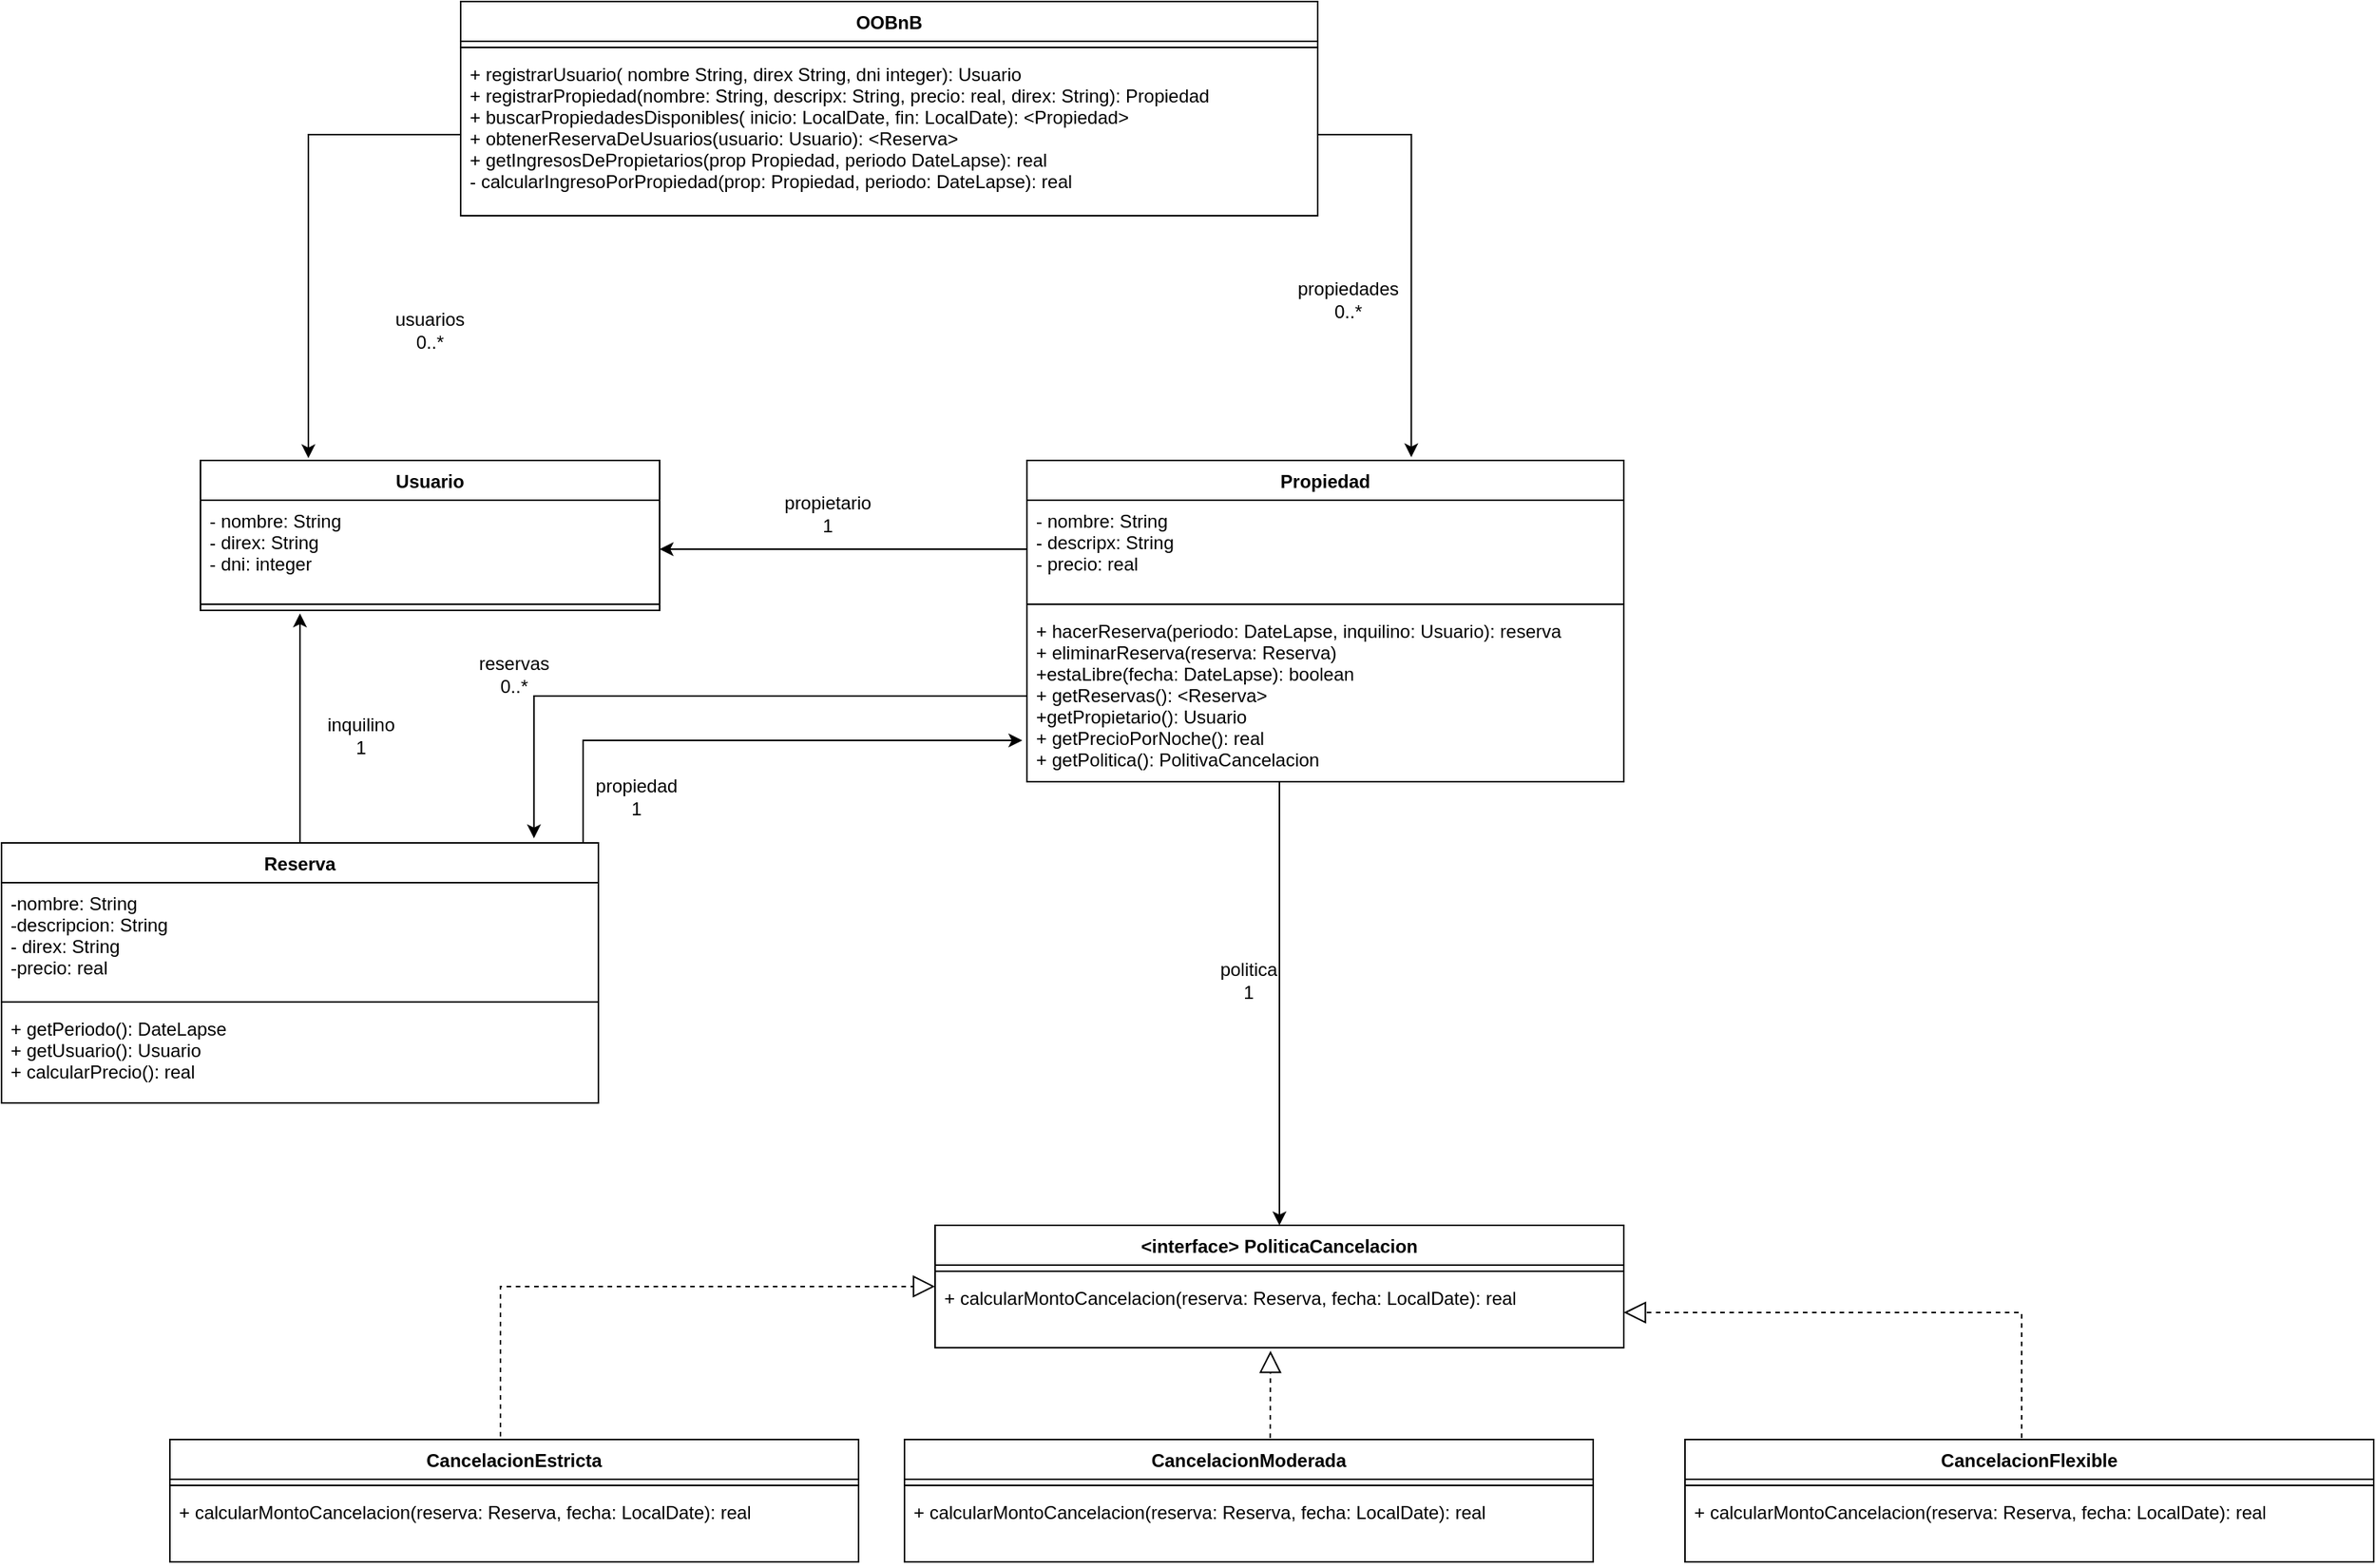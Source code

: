 <mxfile version="15.4.0" type="device"><diagram id="FuYvnBU2TJRqtEbzuv2x" name="Página-1"><mxGraphModel dx="2153" dy="806" grid="1" gridSize="10" guides="1" tooltips="1" connect="1" arrows="1" fold="1" page="1" pageScale="1" pageWidth="827" pageHeight="1169" math="0" shadow="0"><root><mxCell id="0"/><mxCell id="1" parent="0"/><mxCell id="84VIM75xHy-bWya0u3p7-1" value="OOBnB" style="swimlane;fontStyle=1;align=center;verticalAlign=top;childLayout=stackLayout;horizontal=1;startSize=26;horizontalStack=0;resizeParent=1;resizeParentMax=0;resizeLast=0;collapsible=1;marginBottom=0;" parent="1" vertex="1"><mxGeometry x="210" y="140" width="560" height="140" as="geometry"/></mxCell><mxCell id="84VIM75xHy-bWya0u3p7-3" value="" style="line;strokeWidth=1;fillColor=none;align=left;verticalAlign=middle;spacingTop=-1;spacingLeft=3;spacingRight=3;rotatable=0;labelPosition=right;points=[];portConstraint=eastwest;" parent="84VIM75xHy-bWya0u3p7-1" vertex="1"><mxGeometry y="26" width="560" height="8" as="geometry"/></mxCell><mxCell id="84VIM75xHy-bWya0u3p7-4" value="+ registrarUsuario( nombre String, direx String, dni integer): Usuario&#10;+ registrarPropiedad(nombre: String, descripx: String, precio: real, direx: String): Propiedad&#10;+ buscarPropiedadesDisponibles( inicio: LocalDate, fin: LocalDate): &lt;Propiedad&gt;&#10;+ obtenerReservaDeUsuarios(usuario: Usuario): &lt;Reserva&gt;&#10;+ getIngresosDePropietarios(prop Propiedad, periodo DateLapse): real&#10;- calcularIngresoPorPropiedad(prop: Propiedad, periodo: DateLapse): real&#10;" style="text;strokeColor=none;fillColor=none;align=left;verticalAlign=top;spacingLeft=4;spacingRight=4;overflow=hidden;rotatable=0;points=[[0,0.5],[1,0.5]];portConstraint=eastwest;" parent="84VIM75xHy-bWya0u3p7-1" vertex="1"><mxGeometry y="34" width="560" height="106" as="geometry"/></mxCell><mxCell id="84VIM75xHy-bWya0u3p7-6" value="Usuario" style="swimlane;fontStyle=1;align=center;verticalAlign=top;childLayout=stackLayout;horizontal=1;startSize=26;horizontalStack=0;resizeParent=1;resizeParentMax=0;resizeLast=0;collapsible=1;marginBottom=0;" parent="1" vertex="1"><mxGeometry x="40" y="440" width="300" height="98" as="geometry"/></mxCell><mxCell id="84VIM75xHy-bWya0u3p7-7" value="- nombre: String&#10;- direx: String&#10;- dni: integer&#10;&#10;" style="text;strokeColor=none;fillColor=none;align=left;verticalAlign=top;spacingLeft=4;spacingRight=4;overflow=hidden;rotatable=0;points=[[0,0.5],[1,0.5]];portConstraint=eastwest;" parent="84VIM75xHy-bWya0u3p7-6" vertex="1"><mxGeometry y="26" width="300" height="64" as="geometry"/></mxCell><mxCell id="84VIM75xHy-bWya0u3p7-8" value="" style="line;strokeWidth=1;fillColor=none;align=left;verticalAlign=middle;spacingTop=-1;spacingLeft=3;spacingRight=3;rotatable=0;labelPosition=right;points=[];portConstraint=eastwest;" parent="84VIM75xHy-bWya0u3p7-6" vertex="1"><mxGeometry y="90" width="300" height="8" as="geometry"/></mxCell><mxCell id="84VIM75xHy-bWya0u3p7-11" style="edgeStyle=orthogonalEdgeStyle;rounded=0;orthogonalLoop=1;jettySize=auto;html=1;entryX=0.235;entryY=-0.015;entryDx=0;entryDy=0;entryPerimeter=0;" parent="1" source="84VIM75xHy-bWya0u3p7-4" target="84VIM75xHy-bWya0u3p7-6" edge="1"><mxGeometry relative="1" as="geometry"/></mxCell><mxCell id="84VIM75xHy-bWya0u3p7-12" value="usuarios&lt;br&gt;0..*" style="text;html=1;strokeColor=none;fillColor=none;align=center;verticalAlign=middle;whiteSpace=wrap;rounded=0;" parent="1" vertex="1"><mxGeometry x="160" y="340" width="60" height="30" as="geometry"/></mxCell><mxCell id="84VIM75xHy-bWya0u3p7-19" style="edgeStyle=orthogonalEdgeStyle;rounded=0;orthogonalLoop=1;jettySize=auto;html=1;" parent="1" source="84VIM75xHy-bWya0u3p7-13" edge="1"><mxGeometry relative="1" as="geometry"><mxPoint x="105" y="540" as="targetPoint"/></mxGeometry></mxCell><mxCell id="84VIM75xHy-bWya0u3p7-35" style="edgeStyle=orthogonalEdgeStyle;rounded=0;orthogonalLoop=1;jettySize=auto;html=1;" parent="1" source="84VIM75xHy-bWya0u3p7-13" edge="1"><mxGeometry relative="1" as="geometry"><Array as="points"><mxPoint x="290" y="623"/></Array><mxPoint x="577" y="623" as="targetPoint"/></mxGeometry></mxCell><mxCell id="84VIM75xHy-bWya0u3p7-13" value="Reserva" style="swimlane;fontStyle=1;align=center;verticalAlign=top;childLayout=stackLayout;horizontal=1;startSize=26;horizontalStack=0;resizeParent=1;resizeParentMax=0;resizeLast=0;collapsible=1;marginBottom=0;" parent="1" vertex="1"><mxGeometry x="-90" y="690" width="390" height="170" as="geometry"/></mxCell><mxCell id="84VIM75xHy-bWya0u3p7-14" value="-nombre: String&#10;-descripcion: String&#10;- direx: String&#10;-precio: real&#10; " style="text;strokeColor=none;fillColor=none;align=left;verticalAlign=top;spacingLeft=4;spacingRight=4;overflow=hidden;rotatable=0;points=[[0,0.5],[1,0.5]];portConstraint=eastwest;" parent="84VIM75xHy-bWya0u3p7-13" vertex="1"><mxGeometry y="26" width="390" height="74" as="geometry"/></mxCell><mxCell id="84VIM75xHy-bWya0u3p7-15" value="" style="line;strokeWidth=1;fillColor=none;align=left;verticalAlign=middle;spacingTop=-1;spacingLeft=3;spacingRight=3;rotatable=0;labelPosition=right;points=[];portConstraint=eastwest;" parent="84VIM75xHy-bWya0u3p7-13" vertex="1"><mxGeometry y="100" width="390" height="8" as="geometry"/></mxCell><mxCell id="84VIM75xHy-bWya0u3p7-16" value="+ getPeriodo(): DateLapse&#10;+ getUsuario(): Usuario&#10;+ calcularPrecio(): real&#10;" style="text;strokeColor=none;fillColor=none;align=left;verticalAlign=top;spacingLeft=4;spacingRight=4;overflow=hidden;rotatable=0;points=[[0,0.5],[1,0.5]];portConstraint=eastwest;" parent="84VIM75xHy-bWya0u3p7-13" vertex="1"><mxGeometry y="108" width="390" height="62" as="geometry"/></mxCell><mxCell id="84VIM75xHy-bWya0u3p7-20" value="inquilino&lt;br&gt;1" style="text;html=1;strokeColor=none;fillColor=none;align=center;verticalAlign=middle;whiteSpace=wrap;rounded=0;" parent="1" vertex="1"><mxGeometry x="90" y="600" width="110" height="40" as="geometry"/></mxCell><mxCell id="84VIM75xHy-bWya0u3p7-22" value="Propiedad" style="swimlane;fontStyle=1;align=center;verticalAlign=top;childLayout=stackLayout;horizontal=1;startSize=26;horizontalStack=0;resizeParent=1;resizeParentMax=0;resizeLast=0;collapsible=1;marginBottom=0;" parent="1" vertex="1"><mxGeometry x="580" y="440" width="390" height="210" as="geometry"/></mxCell><mxCell id="84VIM75xHy-bWya0u3p7-23" value="- nombre: String&#10;- descripx: String&#10;- precio: real" style="text;strokeColor=none;fillColor=none;align=left;verticalAlign=top;spacingLeft=4;spacingRight=4;overflow=hidden;rotatable=0;points=[[0,0.5],[1,0.5]];portConstraint=eastwest;" parent="84VIM75xHy-bWya0u3p7-22" vertex="1"><mxGeometry y="26" width="390" height="64" as="geometry"/></mxCell><mxCell id="84VIM75xHy-bWya0u3p7-24" value="" style="line;strokeWidth=1;fillColor=none;align=left;verticalAlign=middle;spacingTop=-1;spacingLeft=3;spacingRight=3;rotatable=0;labelPosition=right;points=[];portConstraint=eastwest;" parent="84VIM75xHy-bWya0u3p7-22" vertex="1"><mxGeometry y="90" width="390" height="8" as="geometry"/></mxCell><mxCell id="84VIM75xHy-bWya0u3p7-25" value="+ hacerReserva(periodo: DateLapse, inquilino: Usuario): reserva&#10;+ eliminarReserva(reserva: Reserva)&#10;+estaLibre(fecha: DateLapse): boolean&#10;+ getReservas(): &lt;Reserva&gt;&#10;+getPropietario(): Usuario&#10;+ getPrecioPorNoche(): real&#10;+ getPolitica(): PolitivaCancelacion" style="text;strokeColor=none;fillColor=none;align=left;verticalAlign=top;spacingLeft=4;spacingRight=4;overflow=hidden;rotatable=0;points=[[0,0.5],[1,0.5]];portConstraint=eastwest;" parent="84VIM75xHy-bWya0u3p7-22" vertex="1"><mxGeometry y="98" width="390" height="112" as="geometry"/></mxCell><mxCell id="84VIM75xHy-bWya0u3p7-26" style="edgeStyle=orthogonalEdgeStyle;rounded=0;orthogonalLoop=1;jettySize=auto;html=1;" parent="1" source="84VIM75xHy-bWya0u3p7-23" target="84VIM75xHy-bWya0u3p7-7" edge="1"><mxGeometry relative="1" as="geometry"/></mxCell><mxCell id="84VIM75xHy-bWya0u3p7-27" value="propietario&lt;br&gt;1" style="text;html=1;strokeColor=none;fillColor=none;align=center;verticalAlign=middle;whiteSpace=wrap;rounded=0;" parent="1" vertex="1"><mxGeometry x="420" y="460" width="60" height="30" as="geometry"/></mxCell><mxCell id="84VIM75xHy-bWya0u3p7-28" style="edgeStyle=orthogonalEdgeStyle;rounded=0;orthogonalLoop=1;jettySize=auto;html=1;entryX=0.892;entryY=-0.018;entryDx=0;entryDy=0;entryPerimeter=0;" parent="1" source="84VIM75xHy-bWya0u3p7-25" target="84VIM75xHy-bWya0u3p7-13" edge="1"><mxGeometry relative="1" as="geometry"/></mxCell><mxCell id="84VIM75xHy-bWya0u3p7-29" value="reservas&lt;br&gt;0..*" style="text;html=1;strokeColor=none;fillColor=none;align=center;verticalAlign=middle;whiteSpace=wrap;rounded=0;" parent="1" vertex="1"><mxGeometry x="190" y="560" width="110" height="40" as="geometry"/></mxCell><mxCell id="84VIM75xHy-bWya0u3p7-31" style="edgeStyle=orthogonalEdgeStyle;rounded=0;orthogonalLoop=1;jettySize=auto;html=1;entryX=0.644;entryY=-0.01;entryDx=0;entryDy=0;entryPerimeter=0;" parent="1" source="84VIM75xHy-bWya0u3p7-4" target="84VIM75xHy-bWya0u3p7-22" edge="1"><mxGeometry relative="1" as="geometry"/></mxCell><mxCell id="84VIM75xHy-bWya0u3p7-32" value="propiedades&lt;br&gt;0..*" style="text;html=1;strokeColor=none;fillColor=none;align=center;verticalAlign=middle;whiteSpace=wrap;rounded=0;" parent="1" vertex="1"><mxGeometry x="760" y="320" width="60" height="30" as="geometry"/></mxCell><mxCell id="84VIM75xHy-bWya0u3p7-36" value="propiedad&lt;br&gt;1" style="text;html=1;strokeColor=none;fillColor=none;align=center;verticalAlign=middle;whiteSpace=wrap;rounded=0;" parent="1" vertex="1"><mxGeometry x="270" y="640" width="110" height="40" as="geometry"/></mxCell><mxCell id="_1roiDaah_krplYOKaVH-5" value="&lt;interface&gt; PoliticaCancelacion" style="swimlane;fontStyle=1;align=center;verticalAlign=top;childLayout=stackLayout;horizontal=1;startSize=26;horizontalStack=0;resizeParent=1;resizeParentMax=0;resizeLast=0;collapsible=1;marginBottom=0;" parent="1" vertex="1"><mxGeometry x="520" y="940" width="450" height="80" as="geometry"/></mxCell><mxCell id="_1roiDaah_krplYOKaVH-7" value="" style="line;strokeWidth=1;fillColor=none;align=left;verticalAlign=middle;spacingTop=-1;spacingLeft=3;spacingRight=3;rotatable=0;labelPosition=right;points=[];portConstraint=eastwest;" parent="_1roiDaah_krplYOKaVH-5" vertex="1"><mxGeometry y="26" width="450" height="8" as="geometry"/></mxCell><mxCell id="_1roiDaah_krplYOKaVH-8" value="+ calcularMontoCancelacion(reserva: Reserva, fecha: LocalDate): real" style="text;strokeColor=none;fillColor=none;align=left;verticalAlign=top;spacingLeft=4;spacingRight=4;overflow=hidden;rotatable=0;points=[[0,0.5],[1,0.5]];portConstraint=eastwest;" parent="_1roiDaah_krplYOKaVH-5" vertex="1"><mxGeometry y="34" width="450" height="46" as="geometry"/></mxCell><mxCell id="_1roiDaah_krplYOKaVH-9" style="edgeStyle=orthogonalEdgeStyle;rounded=0;orthogonalLoop=1;jettySize=auto;html=1;entryX=0.5;entryY=0;entryDx=0;entryDy=0;" parent="1" source="84VIM75xHy-bWya0u3p7-25" target="_1roiDaah_krplYOKaVH-5" edge="1"><mxGeometry relative="1" as="geometry"><Array as="points"><mxPoint x="745" y="690"/><mxPoint x="745" y="690"/></Array></mxGeometry></mxCell><mxCell id="_1roiDaah_krplYOKaVH-10" value="politica&lt;br&gt;1" style="text;html=1;strokeColor=none;fillColor=none;align=center;verticalAlign=middle;whiteSpace=wrap;rounded=0;" parent="1" vertex="1"><mxGeometry x="670" y="760" width="110" height="40" as="geometry"/></mxCell><mxCell id="_1roiDaah_krplYOKaVH-15" value="CancelacionEstricta" style="swimlane;fontStyle=1;align=center;verticalAlign=top;childLayout=stackLayout;horizontal=1;startSize=26;horizontalStack=0;resizeParent=1;resizeParentMax=0;resizeLast=0;collapsible=1;marginBottom=0;" parent="1" vertex="1"><mxGeometry x="20" y="1080" width="450" height="80" as="geometry"/></mxCell><mxCell id="_1roiDaah_krplYOKaVH-16" value="" style="line;strokeWidth=1;fillColor=none;align=left;verticalAlign=middle;spacingTop=-1;spacingLeft=3;spacingRight=3;rotatable=0;labelPosition=right;points=[];portConstraint=eastwest;" parent="_1roiDaah_krplYOKaVH-15" vertex="1"><mxGeometry y="26" width="450" height="8" as="geometry"/></mxCell><mxCell id="_1roiDaah_krplYOKaVH-17" value="+ calcularMontoCancelacion(reserva: Reserva, fecha: LocalDate): real" style="text;strokeColor=none;fillColor=none;align=left;verticalAlign=top;spacingLeft=4;spacingRight=4;overflow=hidden;rotatable=0;points=[[0,0.5],[1,0.5]];portConstraint=eastwest;" parent="_1roiDaah_krplYOKaVH-15" vertex="1"><mxGeometry y="34" width="450" height="46" as="geometry"/></mxCell><mxCell id="_1roiDaah_krplYOKaVH-18" value="CancelacionFlexible" style="swimlane;fontStyle=1;align=center;verticalAlign=top;childLayout=stackLayout;horizontal=1;startSize=26;horizontalStack=0;resizeParent=1;resizeParentMax=0;resizeLast=0;collapsible=1;marginBottom=0;" parent="1" vertex="1"><mxGeometry x="1010" y="1080" width="450" height="80" as="geometry"/></mxCell><mxCell id="_1roiDaah_krplYOKaVH-19" value="" style="line;strokeWidth=1;fillColor=none;align=left;verticalAlign=middle;spacingTop=-1;spacingLeft=3;spacingRight=3;rotatable=0;labelPosition=right;points=[];portConstraint=eastwest;" parent="_1roiDaah_krplYOKaVH-18" vertex="1"><mxGeometry y="26" width="450" height="8" as="geometry"/></mxCell><mxCell id="_1roiDaah_krplYOKaVH-20" value="+ calcularMontoCancelacion(reserva: Reserva, fecha: LocalDate): real" style="text;strokeColor=none;fillColor=none;align=left;verticalAlign=top;spacingLeft=4;spacingRight=4;overflow=hidden;rotatable=0;points=[[0,0.5],[1,0.5]];portConstraint=eastwest;" parent="_1roiDaah_krplYOKaVH-18" vertex="1"><mxGeometry y="34" width="450" height="46" as="geometry"/></mxCell><mxCell id="_1roiDaah_krplYOKaVH-22" value="CancelacionModerada" style="swimlane;fontStyle=1;align=center;verticalAlign=top;childLayout=stackLayout;horizontal=1;startSize=26;horizontalStack=0;resizeParent=1;resizeParentMax=0;resizeLast=0;collapsible=1;marginBottom=0;" parent="1" vertex="1"><mxGeometry x="500" y="1080" width="450" height="80" as="geometry"/></mxCell><mxCell id="_1roiDaah_krplYOKaVH-23" value="" style="line;strokeWidth=1;fillColor=none;align=left;verticalAlign=middle;spacingTop=-1;spacingLeft=3;spacingRight=3;rotatable=0;labelPosition=right;points=[];portConstraint=eastwest;" parent="_1roiDaah_krplYOKaVH-22" vertex="1"><mxGeometry y="26" width="450" height="8" as="geometry"/></mxCell><mxCell id="_1roiDaah_krplYOKaVH-24" value="+ calcularMontoCancelacion(reserva: Reserva, fecha: LocalDate): real" style="text;strokeColor=none;fillColor=none;align=left;verticalAlign=top;spacingLeft=4;spacingRight=4;overflow=hidden;rotatable=0;points=[[0,0.5],[1,0.5]];portConstraint=eastwest;" parent="_1roiDaah_krplYOKaVH-22" vertex="1"><mxGeometry y="34" width="450" height="46" as="geometry"/></mxCell><mxCell id="_1roiDaah_krplYOKaVH-25" value="" style="endArrow=block;dashed=1;endFill=0;endSize=12;html=1;rounded=0;edgeStyle=orthogonalEdgeStyle;exitX=0.48;exitY=-0.025;exitDx=0;exitDy=0;exitPerimeter=0;entryX=0;entryY=0.13;entryDx=0;entryDy=0;entryPerimeter=0;" parent="1" source="_1roiDaah_krplYOKaVH-15" target="_1roiDaah_krplYOKaVH-8" edge="1"><mxGeometry width="160" relative="1" as="geometry"><mxPoint x="570" y="970" as="sourcePoint"/><mxPoint x="730" y="970" as="targetPoint"/><Array as="points"><mxPoint x="236" y="980"/></Array></mxGeometry></mxCell><mxCell id="_1roiDaah_krplYOKaVH-27" value="" style="endArrow=block;dashed=1;endFill=0;endSize=12;html=1;rounded=0;edgeStyle=orthogonalEdgeStyle;exitX=0.531;exitY=-0.012;exitDx=0;exitDy=0;exitPerimeter=0;entryX=0.487;entryY=1.043;entryDx=0;entryDy=0;entryPerimeter=0;" parent="1" source="_1roiDaah_krplYOKaVH-22" target="_1roiDaah_krplYOKaVH-8" edge="1"><mxGeometry width="160" relative="1" as="geometry"><mxPoint x="510" y="1169.02" as="sourcePoint"/><mxPoint x="794" y="1071" as="targetPoint"/><Array as="points"><mxPoint x="739" y="1071"/><mxPoint x="739" y="1071"/></Array></mxGeometry></mxCell><mxCell id="_1roiDaah_krplYOKaVH-28" value="" style="endArrow=block;dashed=1;endFill=0;endSize=12;html=1;rounded=0;edgeStyle=orthogonalEdgeStyle;exitX=0.5;exitY=0;exitDx=0;exitDy=0;" parent="1" source="_1roiDaah_krplYOKaVH-18" target="_1roiDaah_krplYOKaVH-8" edge="1"><mxGeometry width="160" relative="1" as="geometry"><mxPoint x="1160.0" y="1059.04" as="sourcePoint"/><mxPoint x="1160.2" y="1001.978" as="targetPoint"/><Array as="points"><mxPoint x="1230" y="1080"/><mxPoint x="1230" y="997"/></Array></mxGeometry></mxCell></root></mxGraphModel></diagram></mxfile>